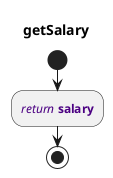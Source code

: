 @startuml
title getSalary
start
:<color:INDIGO><i>return</i></color> <color:INDIGO><b>salary</b></color>;
stop
@enduml
